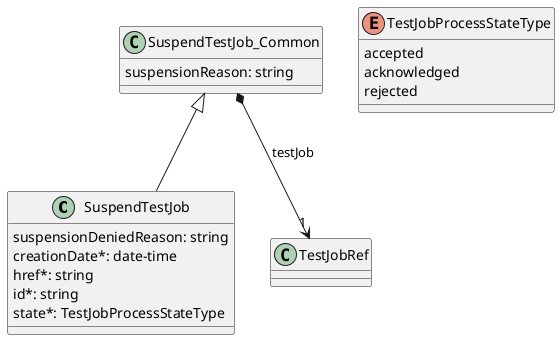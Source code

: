 @startuml suspendTestJobModel

class SuspendTestJob {

    suspensionDeniedReason: string
    creationDate*: date-time
    href*: string
    id*: string
    state*: TestJobProcessStateType
}
SuspendTestJob_Common <|-- SuspendTestJob



class SuspendTestJob_Common {

    suspensionReason: string
}

SuspendTestJob_Common *-->"1" TestJobRef : testJob

enum TestJobProcessStateType {

    accepted
    acknowledged
    rejected
}

@enduml